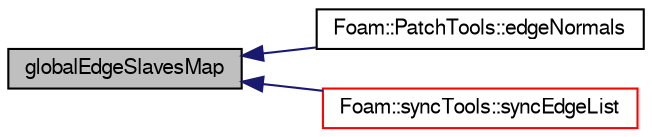 digraph "globalEdgeSlavesMap"
{
  bgcolor="transparent";
  edge [fontname="FreeSans",fontsize="10",labelfontname="FreeSans",labelfontsize="10"];
  node [fontname="FreeSans",fontsize="10",shape=record];
  rankdir="LR";
  Node1 [label="globalEdgeSlavesMap",height=0.2,width=0.4,color="black", fillcolor="grey75", style="filled" fontcolor="black"];
  Node1 -> Node2 [dir="back",color="midnightblue",fontsize="10",style="solid",fontname="FreeSans"];
  Node2 [label="Foam::PatchTools::edgeNormals",height=0.2,width=0.4,color="black",URL="$a01761.html#a48f55bbbe3632b208e3f15dc9ca17103"];
  Node1 -> Node3 [dir="back",color="midnightblue",fontsize="10",style="solid",fontname="FreeSans"];
  Node3 [label="Foam::syncTools::syncEdgeList",height=0.2,width=0.4,color="red",URL="$a02474.html#a5ed3e64d2ef89e3823674727ea1b3d58",tooltip="Synchronize values on all mesh edges. "];
}
